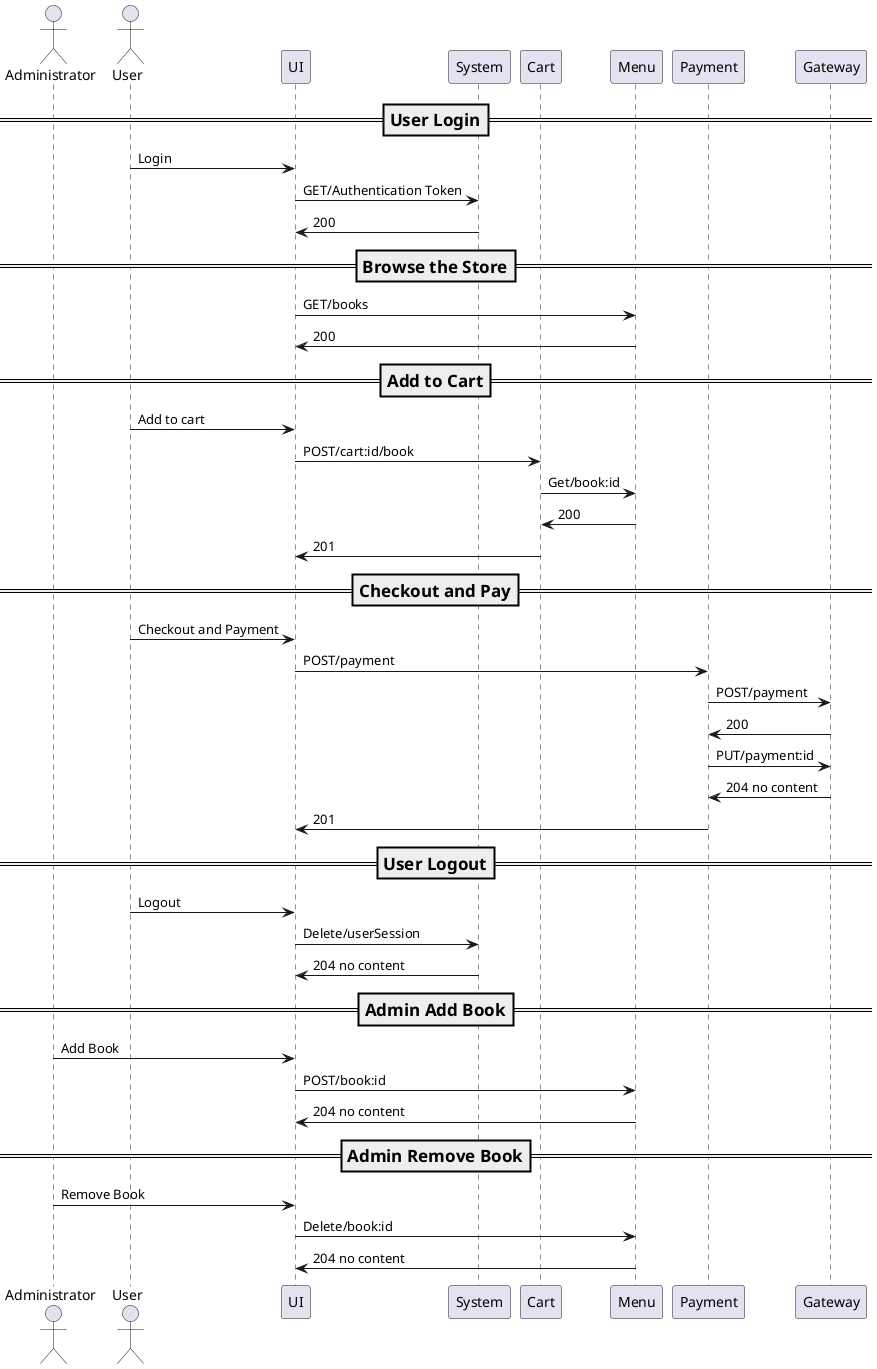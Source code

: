@startuml

Actor Administrator
Actor User
Participant UI
Participant System
Participant Cart
Participant Menu
Participant Payment
Participant Gateway

=== User Login ==
User -> UI : Login
UI -> System : GET/Authentication Token
System -> UI : 200

=== Browse the Store ==
UI -> Menu : GET/books
Menu -> UI : 200

=== Add to Cart ==
User -> UI : Add to cart
UI -> Cart : POST/cart:id/book
Cart -> Menu : Get/book:id
Menu -> Cart : 200
Cart -> UI : 201

=== Checkout and Pay ==
User -> UI : Checkout and Payment
UI -> Payment : POST/payment
Payment -> Gateway : POST/payment
Gateway -> Payment : 200
Payment -> Gateway : PUT/payment:id
Gateway -> Payment : 204 no content
Payment -> UI : 201

=== User Logout ==
User -> UI : Logout
UI -> System : Delete/userSession
System -> UI : 204 no content

=== Admin Add Book ==
Administrator -> UI : Add Book
UI -> Menu : POST/book:id
Menu -> UI : 204 no content

=== Admin Remove Book ==
Administrator -> UI : Remove Book
UI -> Menu : Delete/book:id
Menu -> UI : 204 no content

@enduml